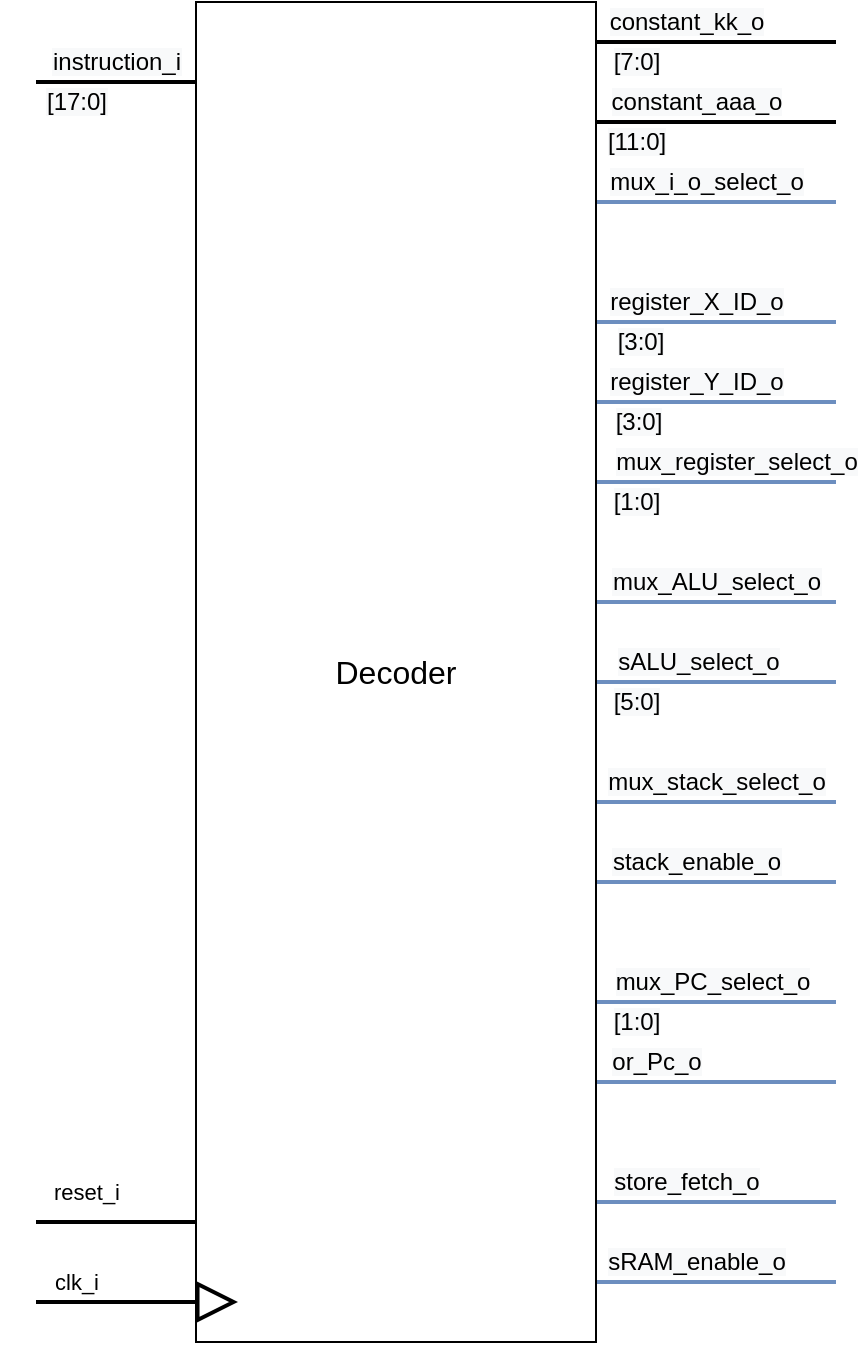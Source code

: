 <mxfile version="13.0.3" type="device"><diagram id="kKXHNzVlLTAeOdKcuCIf" name="Page-1"><mxGraphModel dx="1718" dy="985" grid="1" gridSize="10" guides="1" tooltips="1" connect="1" arrows="1" fold="1" page="1" pageScale="1" pageWidth="827" pageHeight="1169" math="0" shadow="0"><root><mxCell id="0"/><mxCell id="1" parent="0"/><mxCell id="MV6pO25n9lo2NcjGXarT-1" style="edgeStyle=orthogonalEdgeStyle;rounded=0;orthogonalLoop=1;jettySize=auto;html=1;endArrow=none;endFill=0;strokeWidth=2;" edge="1" parent="1" source="LuXC71RRRRHaPjELrGPR-63"><mxGeometry relative="1" as="geometry"><mxPoint x="240" y="200" as="targetPoint"/><Array as="points"><mxPoint x="300" y="200"/><mxPoint x="300" y="200"/></Array></mxGeometry></mxCell><mxCell id="MV6pO25n9lo2NcjGXarT-2" value="&lt;span style=&quot;font-size: 12px ; background-color: rgb(248 , 249 , 250)&quot;&gt;instruction_i&lt;/span&gt;" style="edgeLabel;html=1;align=center;verticalAlign=middle;resizable=0;points=[];" vertex="1" connectable="0" parent="MV6pO25n9lo2NcjGXarT-1"><mxGeometry x="0.291" y="-1" relative="1" as="geometry"><mxPoint x="11.72" y="-9.02" as="offset"/></mxGeometry></mxCell><mxCell id="MV6pO25n9lo2NcjGXarT-3" value="&lt;span style=&quot;font-size: 12px ; background-color: rgb(248 , 249 , 250)&quot;&gt;[17:0]&lt;/span&gt;" style="edgeLabel;html=1;align=center;verticalAlign=middle;resizable=0;points=[];" vertex="1" connectable="0" parent="MV6pO25n9lo2NcjGXarT-1"><mxGeometry x="0.274" y="2" relative="1" as="geometry"><mxPoint x="-8.96" y="7.98" as="offset"/></mxGeometry></mxCell><mxCell id="MV6pO25n9lo2NcjGXarT-6" style="edgeStyle=orthogonalEdgeStyle;rounded=0;orthogonalLoop=1;jettySize=auto;html=1;endArrow=none;endFill=0;strokeWidth=2;" edge="1" parent="1" source="LuXC71RRRRHaPjELrGPR-63"><mxGeometry relative="1" as="geometry"><mxPoint x="240" y="770" as="targetPoint"/><Array as="points"><mxPoint x="280" y="770"/><mxPoint x="280" y="770"/></Array></mxGeometry></mxCell><mxCell id="MV6pO25n9lo2NcjGXarT-7" value="reset_i" style="edgeLabel;html=1;align=center;verticalAlign=middle;resizable=0;points=[];" vertex="1" connectable="0" parent="MV6pO25n9lo2NcjGXarT-6"><mxGeometry x="0.722" y="2" relative="1" as="geometry"><mxPoint x="13.97" y="-17" as="offset"/></mxGeometry></mxCell><mxCell id="MV6pO25n9lo2NcjGXarT-8" style="edgeStyle=orthogonalEdgeStyle;rounded=0;orthogonalLoop=1;jettySize=auto;html=1;endArrow=none;endFill=0;strokeWidth=2;" edge="1" parent="1" source="LuXC71RRRRHaPjELrGPR-63"><mxGeometry relative="1" as="geometry"><mxPoint x="640" y="180" as="targetPoint"/><Array as="points"><mxPoint x="540" y="180"/><mxPoint x="540" y="180"/></Array></mxGeometry></mxCell><mxCell id="MV6pO25n9lo2NcjGXarT-9" value="&lt;span style=&quot;font-size: 12px ; background-color: rgb(248 , 249 , 250)&quot;&gt;constant_kk_o&lt;/span&gt;" style="edgeLabel;html=1;align=center;verticalAlign=middle;resizable=0;points=[];" vertex="1" connectable="0" parent="MV6pO25n9lo2NcjGXarT-8"><mxGeometry x="-0.667" y="2" relative="1" as="geometry"><mxPoint x="25" y="-8.03" as="offset"/></mxGeometry></mxCell><mxCell id="MV6pO25n9lo2NcjGXarT-10" value="&lt;span style=&quot;font-size: 12px ; background-color: rgb(248 , 249 , 250)&quot;&gt;[7:0]&lt;/span&gt;" style="edgeLabel;html=1;align=center;verticalAlign=middle;resizable=0;points=[];" vertex="1" connectable="0" parent="MV6pO25n9lo2NcjGXarT-8"><mxGeometry x="-0.275" y="-2" relative="1" as="geometry"><mxPoint x="-23.45" y="7.97" as="offset"/></mxGeometry></mxCell><mxCell id="MV6pO25n9lo2NcjGXarT-11" style="edgeStyle=orthogonalEdgeStyle;rounded=0;orthogonalLoop=1;jettySize=auto;html=1;endArrow=none;endFill=0;strokeWidth=2;" edge="1" parent="1" source="LuXC71RRRRHaPjELrGPR-63"><mxGeometry relative="1" as="geometry"><mxPoint x="640" y="220" as="targetPoint"/><Array as="points"><mxPoint x="540" y="220"/><mxPoint x="540" y="220"/></Array></mxGeometry></mxCell><mxCell id="MV6pO25n9lo2NcjGXarT-12" value="&lt;span style=&quot;font-size: 12px ; background-color: rgb(248 , 249 , 250)&quot;&gt;constant_aaa_o&lt;/span&gt;" style="edgeLabel;html=1;align=center;verticalAlign=middle;resizable=0;points=[];" vertex="1" connectable="0" parent="MV6pO25n9lo2NcjGXarT-11"><mxGeometry x="-0.769" y="-2" relative="1" as="geometry"><mxPoint x="36.21" y="-12.03" as="offset"/></mxGeometry></mxCell><mxCell id="MV6pO25n9lo2NcjGXarT-13" value="&lt;span style=&quot;font-size: 12px ; background-color: rgb(248 , 249 , 250)&quot;&gt;[11:0]&lt;/span&gt;" style="edgeLabel;html=1;align=center;verticalAlign=middle;resizable=0;points=[];" vertex="1" connectable="0" parent="MV6pO25n9lo2NcjGXarT-11"><mxGeometry x="-0.667" y="8" relative="1" as="geometry"><mxPoint y="17.97" as="offset"/></mxGeometry></mxCell><mxCell id="MV6pO25n9lo2NcjGXarT-14" style="edgeStyle=orthogonalEdgeStyle;rounded=0;orthogonalLoop=1;jettySize=auto;html=1;endArrow=none;endFill=0;strokeWidth=2;fillColor=#dae8fc;strokeColor=#6c8ebf;" edge="1" parent="1" source="LuXC71RRRRHaPjELrGPR-63"><mxGeometry relative="1" as="geometry"><mxPoint x="640" y="260" as="targetPoint"/><Array as="points"><mxPoint x="540" y="260"/><mxPoint x="540" y="260"/></Array></mxGeometry></mxCell><mxCell id="MV6pO25n9lo2NcjGXarT-15" value="&lt;span style=&quot;font-size: 12px ; background-color: rgb(248 , 249 , 250)&quot;&gt;mux_i_o_select_o&lt;/span&gt;" style="edgeLabel;html=1;align=center;verticalAlign=middle;resizable=0;points=[];" vertex="1" connectable="0" parent="MV6pO25n9lo2NcjGXarT-14"><mxGeometry x="-0.757" y="-4" relative="1" as="geometry"><mxPoint x="40.52" y="-14.03" as="offset"/></mxGeometry></mxCell><mxCell id="MV6pO25n9lo2NcjGXarT-16" style="edgeStyle=orthogonalEdgeStyle;rounded=0;orthogonalLoop=1;jettySize=auto;html=1;endArrow=none;endFill=0;strokeWidth=2;fillColor=#dae8fc;strokeColor=#6c8ebf;" edge="1" parent="1" source="LuXC71RRRRHaPjELrGPR-63"><mxGeometry relative="1" as="geometry"><mxPoint x="640" y="320" as="targetPoint"/><Array as="points"><mxPoint x="600" y="320"/><mxPoint x="600" y="320"/></Array></mxGeometry></mxCell><mxCell id="MV6pO25n9lo2NcjGXarT-17" value="&lt;span style=&quot;font-size: 12px ; background-color: rgb(248 , 249 , 250)&quot;&gt;register_X_ID_o&lt;/span&gt;" style="edgeLabel;html=1;align=center;verticalAlign=middle;resizable=0;points=[];" vertex="1" connectable="0" parent="MV6pO25n9lo2NcjGXarT-16"><mxGeometry x="-0.746" y="-2" relative="1" as="geometry"><mxPoint x="34.83" y="-12.03" as="offset"/></mxGeometry></mxCell><mxCell id="MV6pO25n9lo2NcjGXarT-18" value="&lt;span style=&quot;font-size: 12px ; background-color: rgb(248 , 249 , 250)&quot;&gt;[3:0]&lt;/span&gt;" style="edgeLabel;html=1;align=center;verticalAlign=middle;resizable=0;points=[];" vertex="1" connectable="0" parent="MV6pO25n9lo2NcjGXarT-16"><mxGeometry x="-0.642" y="-1" relative="1" as="geometry"><mxPoint y="8.97" as="offset"/></mxGeometry></mxCell><mxCell id="MV6pO25n9lo2NcjGXarT-19" style="edgeStyle=orthogonalEdgeStyle;rounded=0;orthogonalLoop=1;jettySize=auto;html=1;endArrow=none;endFill=0;strokeWidth=2;fillColor=#dae8fc;strokeColor=#6c8ebf;" edge="1" parent="1" source="LuXC71RRRRHaPjELrGPR-63"><mxGeometry relative="1" as="geometry"><mxPoint x="640" y="360" as="targetPoint"/><Array as="points"><mxPoint x="600" y="360"/><mxPoint x="600" y="360"/></Array></mxGeometry></mxCell><mxCell id="MV6pO25n9lo2NcjGXarT-20" value="&lt;span style=&quot;font-size: 12px ; background-color: rgb(248 , 249 , 250)&quot;&gt;register_Y_ID_o&lt;/span&gt;" style="edgeLabel;html=1;align=center;verticalAlign=middle;resizable=0;points=[];" vertex="1" connectable="0" parent="MV6pO25n9lo2NcjGXarT-19"><mxGeometry x="-0.757" y="-1" relative="1" as="geometry"><mxPoint x="35.52" y="-11.03" as="offset"/></mxGeometry></mxCell><mxCell id="MV6pO25n9lo2NcjGXarT-21" value="&lt;span style=&quot;font-size: 12px ; background-color: rgb(248 , 249 , 250)&quot;&gt;[3:0]&lt;/span&gt;" style="edgeLabel;html=1;align=center;verticalAlign=middle;resizable=0;points=[];" vertex="1" connectable="0" parent="MV6pO25n9lo2NcjGXarT-19"><mxGeometry x="-0.5" y="9" relative="1" as="geometry"><mxPoint x="-9" y="18.97" as="offset"/></mxGeometry></mxCell><mxCell id="MV6pO25n9lo2NcjGXarT-22" style="edgeStyle=orthogonalEdgeStyle;rounded=0;orthogonalLoop=1;jettySize=auto;html=1;endArrow=none;endFill=0;strokeWidth=2;fillColor=#dae8fc;strokeColor=#6c8ebf;" edge="1" parent="1" source="LuXC71RRRRHaPjELrGPR-63"><mxGeometry relative="1" as="geometry"><mxPoint x="640" y="400" as="targetPoint"/><Array as="points"><mxPoint x="600" y="400"/><mxPoint x="600" y="400"/></Array></mxGeometry></mxCell><mxCell id="MV6pO25n9lo2NcjGXarT-23" value="&lt;span style=&quot;font-size: 12px ; background-color: rgb(248 , 249 , 250)&quot;&gt;mux_register_select_o&lt;/span&gt;" style="edgeLabel;html=1;align=center;verticalAlign=middle;resizable=0;points=[];" vertex="1" connectable="0" parent="MV6pO25n9lo2NcjGXarT-22"><mxGeometry x="-0.723" y="-2" relative="1" as="geometry"><mxPoint x="53.45" y="-12.03" as="offset"/></mxGeometry></mxCell><mxCell id="MV6pO25n9lo2NcjGXarT-24" value="&lt;span style=&quot;font-size: 12px ; background-color: rgb(248 , 249 , 250)&quot;&gt;[1:0]&lt;/span&gt;" style="edgeLabel;html=1;align=center;verticalAlign=middle;resizable=0;points=[];" vertex="1" connectable="0" parent="MV6pO25n9lo2NcjGXarT-22"><mxGeometry x="-0.677" y="-1" relative="1" as="geometry"><mxPoint y="8.97" as="offset"/></mxGeometry></mxCell><mxCell id="MV6pO25n9lo2NcjGXarT-25" style="edgeStyle=orthogonalEdgeStyle;rounded=0;orthogonalLoop=1;jettySize=auto;html=1;endArrow=none;endFill=0;strokeWidth=2;fillColor=#dae8fc;strokeColor=#6c8ebf;" edge="1" parent="1" source="LuXC71RRRRHaPjELrGPR-63"><mxGeometry relative="1" as="geometry"><mxPoint x="640" y="460" as="targetPoint"/><Array as="points"><mxPoint x="550" y="460"/><mxPoint x="550" y="460"/></Array></mxGeometry></mxCell><mxCell id="MV6pO25n9lo2NcjGXarT-26" value="&lt;span style=&quot;font-size: 12px ; background-color: rgb(248 , 249 , 250)&quot;&gt;mux_ALU_select_o&lt;/span&gt;" style="edgeLabel;html=1;align=center;verticalAlign=middle;resizable=0;points=[];" vertex="1" connectable="0" parent="MV6pO25n9lo2NcjGXarT-25"><mxGeometry x="-0.5" y="10" relative="1" as="geometry"><mxPoint x="29.66" y="-0.03" as="offset"/></mxGeometry></mxCell><mxCell id="MV6pO25n9lo2NcjGXarT-27" style="edgeStyle=orthogonalEdgeStyle;rounded=0;orthogonalLoop=1;jettySize=auto;html=1;endArrow=none;endFill=0;strokeWidth=2;fillColor=#dae8fc;strokeColor=#6c8ebf;" edge="1" parent="1" source="LuXC71RRRRHaPjELrGPR-63"><mxGeometry relative="1" as="geometry"><mxPoint x="640" y="500" as="targetPoint"/><Array as="points"><mxPoint x="550" y="500"/><mxPoint x="550" y="500"/></Array></mxGeometry></mxCell><mxCell id="MV6pO25n9lo2NcjGXarT-28" value="&lt;span style=&quot;font-size: 12px ; background-color: rgb(248 , 249 , 250)&quot;&gt;sALU_select_o&lt;/span&gt;" style="edgeLabel;html=1;align=center;verticalAlign=middle;resizable=0;points=[];" vertex="1" connectable="0" parent="MV6pO25n9lo2NcjGXarT-27"><mxGeometry x="-0.654" y="-1" relative="1" as="geometry"><mxPoint x="29.31" y="-11.03" as="offset"/></mxGeometry></mxCell><mxCell id="MV6pO25n9lo2NcjGXarT-29" value="&lt;span style=&quot;font-size: 12px ; background-color: rgb(248 , 249 , 250)&quot;&gt;[5:0]&lt;/span&gt;" style="edgeLabel;html=1;align=center;verticalAlign=middle;resizable=0;points=[];" vertex="1" connectable="0" parent="MV6pO25n9lo2NcjGXarT-27"><mxGeometry x="-0.723" y="-2" relative="1" as="geometry"><mxPoint x="3.45" y="7.97" as="offset"/></mxGeometry></mxCell><mxCell id="MV6pO25n9lo2NcjGXarT-30" style="edgeStyle=orthogonalEdgeStyle;rounded=0;orthogonalLoop=1;jettySize=auto;html=1;endArrow=none;endFill=0;strokeWidth=2;fillColor=#dae8fc;strokeColor=#6c8ebf;" edge="1" parent="1" source="LuXC71RRRRHaPjELrGPR-63"><mxGeometry relative="1" as="geometry"><mxPoint x="640" y="560" as="targetPoint"/><Array as="points"><mxPoint x="560" y="560"/><mxPoint x="560" y="560"/></Array></mxGeometry></mxCell><mxCell id="MV6pO25n9lo2NcjGXarT-31" value="&lt;span style=&quot;font-size: 12px ; background-color: rgb(248 , 249 , 250)&quot;&gt;mux_stack_select_o&lt;/span&gt;" style="edgeLabel;html=1;align=center;verticalAlign=middle;resizable=0;points=[];" vertex="1" connectable="0" parent="MV6pO25n9lo2NcjGXarT-30"><mxGeometry x="-0.333" y="23" relative="1" as="geometry"><mxPoint x="20.01" y="12.97" as="offset"/></mxGeometry></mxCell><mxCell id="MV6pO25n9lo2NcjGXarT-32" style="edgeStyle=orthogonalEdgeStyle;rounded=0;orthogonalLoop=1;jettySize=auto;html=1;endArrow=none;endFill=0;strokeWidth=2;fillColor=#dae8fc;strokeColor=#6c8ebf;" edge="1" parent="1" source="LuXC71RRRRHaPjELrGPR-63"><mxGeometry relative="1" as="geometry"><mxPoint x="640" y="600" as="targetPoint"/><Array as="points"><mxPoint x="560" y="600"/><mxPoint x="560" y="600"/></Array></mxGeometry></mxCell><mxCell id="MV6pO25n9lo2NcjGXarT-34" value="&lt;span style=&quot;font-size: 12px ; background-color: rgb(248 , 249 , 250)&quot;&gt;stack_enable_o&lt;/span&gt;" style="edgeLabel;html=1;align=center;verticalAlign=middle;resizable=0;points=[];" vertex="1" connectable="0" parent="MV6pO25n9lo2NcjGXarT-32"><mxGeometry x="-0.333" y="20" relative="1" as="geometry"><mxPoint x="10.01" y="9.97" as="offset"/></mxGeometry></mxCell><mxCell id="MV6pO25n9lo2NcjGXarT-35" style="edgeStyle=orthogonalEdgeStyle;rounded=0;orthogonalLoop=1;jettySize=auto;html=1;endArrow=none;endFill=0;strokeWidth=2;fillColor=#dae8fc;strokeColor=#6c8ebf;" edge="1" parent="1" source="LuXC71RRRRHaPjELrGPR-63"><mxGeometry relative="1" as="geometry"><mxPoint x="640" y="660" as="targetPoint"/><Array as="points"><mxPoint x="600" y="660"/><mxPoint x="600" y="660"/></Array></mxGeometry></mxCell><mxCell id="MV6pO25n9lo2NcjGXarT-36" value="&lt;span style=&quot;font-size: 12px ; background-color: rgb(248 , 249 , 250)&quot;&gt;mux_PC_select_o&lt;/span&gt;" style="edgeLabel;html=1;align=center;verticalAlign=middle;resizable=0;points=[];" vertex="1" connectable="0" parent="MV6pO25n9lo2NcjGXarT-35"><mxGeometry x="0.814" relative="1" as="geometry"><mxPoint x="-51.14" y="-10" as="offset"/></mxGeometry></mxCell><mxCell id="MV6pO25n9lo2NcjGXarT-37" value="&lt;span style=&quot;font-size: 12px ; background-color: rgb(248 , 249 , 250)&quot;&gt;[1:0]&lt;/span&gt;" style="edgeLabel;html=1;align=center;verticalAlign=middle;resizable=0;points=[];" vertex="1" connectable="0" parent="MV6pO25n9lo2NcjGXarT-35"><mxGeometry x="-0.738" relative="1" as="geometry"><mxPoint x="4.57" y="9.97" as="offset"/></mxGeometry></mxCell><mxCell id="MV6pO25n9lo2NcjGXarT-38" style="edgeStyle=orthogonalEdgeStyle;rounded=0;orthogonalLoop=1;jettySize=auto;html=1;endArrow=none;endFill=0;strokeWidth=2;fillColor=#dae8fc;strokeColor=#6c8ebf;" edge="1" parent="1" source="LuXC71RRRRHaPjELrGPR-63"><mxGeometry relative="1" as="geometry"><mxPoint x="640" y="700" as="targetPoint"/><Array as="points"><mxPoint x="560" y="700"/><mxPoint x="560" y="700"/></Array></mxGeometry></mxCell><mxCell id="MV6pO25n9lo2NcjGXarT-39" value="&lt;span style=&quot;font-size: 12px ; background-color: rgb(248 , 249 , 250)&quot;&gt;or_Pc_o&lt;/span&gt;" style="edgeLabel;html=1;align=center;verticalAlign=middle;resizable=0;points=[];" vertex="1" connectable="0" parent="MV6pO25n9lo2NcjGXarT-38"><mxGeometry x="-0.691" y="-2" relative="1" as="geometry"><mxPoint x="11.71" y="-12.03" as="offset"/></mxGeometry></mxCell><mxCell id="MV6pO25n9lo2NcjGXarT-40" style="edgeStyle=orthogonalEdgeStyle;rounded=0;orthogonalLoop=1;jettySize=auto;html=1;endArrow=none;endFill=0;strokeWidth=2;fillColor=#dae8fc;strokeColor=#6c8ebf;" edge="1" parent="1" source="LuXC71RRRRHaPjELrGPR-63"><mxGeometry relative="1" as="geometry"><mxPoint x="640" y="760" as="targetPoint"/><Array as="points"><mxPoint x="600" y="760"/><mxPoint x="600" y="760"/></Array></mxGeometry></mxCell><mxCell id="MV6pO25n9lo2NcjGXarT-41" value="&lt;span style=&quot;font-size: 12px ; background-color: rgb(248 , 249 , 250)&quot;&gt;store_fetch_o&lt;/span&gt;" style="edgeLabel;html=1;align=center;verticalAlign=middle;resizable=0;points=[];" vertex="1" connectable="0" parent="MV6pO25n9lo2NcjGXarT-40"><mxGeometry x="-0.5" y="11" relative="1" as="geometry"><mxPoint x="14.72" y="0.97" as="offset"/></mxGeometry></mxCell><mxCell id="MV6pO25n9lo2NcjGXarT-42" style="edgeStyle=orthogonalEdgeStyle;rounded=0;orthogonalLoop=1;jettySize=auto;html=1;endArrow=none;endFill=0;strokeWidth=2;fillColor=#dae8fc;strokeColor=#6c8ebf;" edge="1" parent="1" source="LuXC71RRRRHaPjELrGPR-63"><mxGeometry relative="1" as="geometry"><mxPoint x="640" y="800" as="targetPoint"/><Array as="points"><mxPoint x="600" y="800"/><mxPoint x="600" y="800"/></Array></mxGeometry></mxCell><mxCell id="MV6pO25n9lo2NcjGXarT-43" value="&lt;span style=&quot;font-size: 12px ; background-color: rgb(248 , 249 , 250)&quot;&gt;sRAM_enable_o&lt;/span&gt;" style="edgeLabel;html=1;align=center;verticalAlign=middle;resizable=0;points=[];" vertex="1" connectable="0" parent="MV6pO25n9lo2NcjGXarT-42"><mxGeometry x="-0.681" relative="1" as="geometry"><mxPoint x="31.14" y="-10.03" as="offset"/></mxGeometry></mxCell><mxCell id="LuXC71RRRRHaPjELrGPR-63" value="&lt;font style=&quot;font-size: 16px&quot;&gt;Decoder&lt;/font&gt;" style="rounded=0;whiteSpace=wrap;html=1;" parent="1" vertex="1"><mxGeometry x="320" y="160" width="200" height="670" as="geometry"/></mxCell><mxCell id="LuXC71RRRRHaPjELrGPR-64" value="clk_i" style="endArrow=block;endSize=16;endFill=0;html=1;strokeWidth=2;" parent="1" edge="1"><mxGeometry x="-0.604" y="10" width="160" relative="1" as="geometry"><mxPoint x="240" y="810" as="sourcePoint"/><mxPoint x="341" y="810" as="targetPoint"/><mxPoint as="offset"/></mxGeometry></mxCell></root></mxGraphModel></diagram></mxfile>